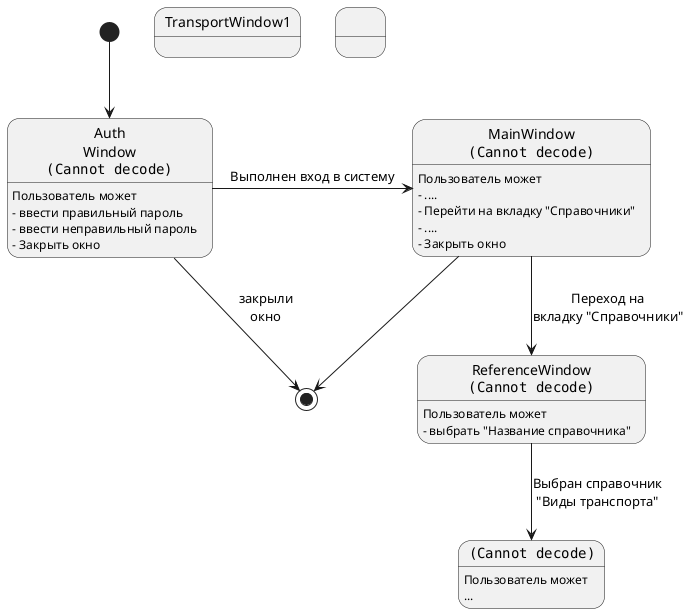 @startuml

' https://plantuml-documentation.readthedocs.io/en/latest/formatting/html.html

state TransportWindow1
state " "                                    as TransportWindow2
state "Auth\nWindow\n<img:layouts/3.png>"    as AuthWindow
state "MainWindow\n<img:layouts/0.png>"      as MainWindow  
state "ReferenceWindow\n<img:layouts/2.png>" as ReferenceWindow  
state "<img:layouts/1.png>"                  as TransportWindow

[*] --> AuthWindow
AuthWindow --> [*] : закрыли\nокно
AuthWindow : Пользователь может
AuthWindow : - ввести правильный пароль
AuthWindow : - ввести неправильный пароль
AuthWindow : - Закрыть окно

AuthWindow -> MainWindow : Выполнен вход в систему 
MainWindow : Пользователь может
MainWindow : - ....
MainWindow : - Перейти на вкладку "Справочники"
MainWindow : - ....
MainWindow : - Закрыть окно

MainWindow --> [*]
MainWindow --> ReferenceWindow : Переход на\nвкладку "Справочники"
ReferenceWindow : Пользователь может
ReferenceWindow : - выбрать "Название справочника"  

ReferenceWindow --> TransportWindow : Выбран справочник\n"Виды транспорта" 
TransportWindow : Пользователь может
TransportWindow : ...

@enduml
